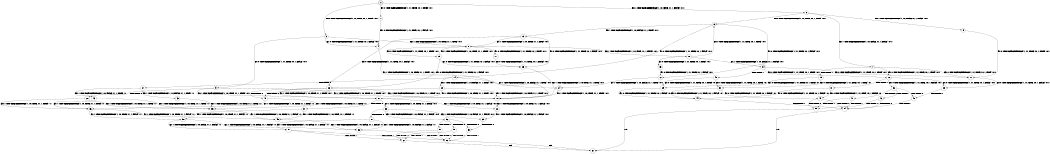 digraph BCG {
size = "7, 10.5";
center = TRUE;
node [shape = circle];
0 [peripheries = 2];
0 -> 1 [label = "EX !0 !ATOMIC_EXCH_BRANCH (1, +1, TRUE, +0, 1, TRUE) !:0:1:"];
0 -> 2 [label = "EX !1 !ATOMIC_EXCH_BRANCH (1, +0, TRUE, +1, 1, FALSE) !:0:1:"];
0 -> 3 [label = "EX !0 !ATOMIC_EXCH_BRANCH (1, +1, TRUE, +0, 1, TRUE) !:0:1:"];
1 -> 4 [label = "EX !0 !ATOMIC_EXCH_BRANCH (1, +1, TRUE, +0, 1, FALSE) !:0:1:"];
2 -> 5 [label = "EX !1 !ATOMIC_EXCH_BRANCH (1, +0, FALSE, +1, 1, FALSE) !:0:1:"];
2 -> 6 [label = "EX !0 !ATOMIC_EXCH_BRANCH (1, +1, TRUE, +0, 1, TRUE) !:0:1:"];
2 -> 7 [label = "EX !1 !ATOMIC_EXCH_BRANCH (1, +0, FALSE, +1, 1, FALSE) !:0:1:"];
3 -> 4 [label = "EX !0 !ATOMIC_EXCH_BRANCH (1, +1, TRUE, +0, 1, FALSE) !:0:1:"];
3 -> 8 [label = "EX !1 !ATOMIC_EXCH_BRANCH (1, +0, TRUE, +1, 1, TRUE) !:0:1:"];
3 -> 9 [label = "EX !0 !ATOMIC_EXCH_BRANCH (1, +1, TRUE, +0, 1, FALSE) !:0:1:"];
4 -> 10 [label = "EX !1 !ATOMIC_EXCH_BRANCH (1, +0, TRUE, +1, 1, TRUE) !:0:1:"];
5 -> 11 [label = "EX !0 !ATOMIC_EXCH_BRANCH (1, +1, TRUE, +0, 1, TRUE) !:0:1:"];
6 -> 12 [label = "EX !0 !ATOMIC_EXCH_BRANCH (1, +1, TRUE, +0, 1, FALSE) !:0:1:"];
6 -> 13 [label = "EX !1 !ATOMIC_EXCH_BRANCH (1, +0, FALSE, +1, 1, TRUE) !:0:1:"];
6 -> 14 [label = "EX !0 !ATOMIC_EXCH_BRANCH (1, +1, TRUE, +0, 1, FALSE) !:0:1:"];
7 -> 11 [label = "EX !0 !ATOMIC_EXCH_BRANCH (1, +1, TRUE, +0, 1, TRUE) !:0:1:"];
7 -> 15 [label = "TERMINATE !1"];
7 -> 16 [label = "EX !0 !ATOMIC_EXCH_BRANCH (1, +1, TRUE, +0, 1, TRUE) !:0:1:"];
8 -> 17 [label = "EX !0 !ATOMIC_EXCH_BRANCH (1, +1, TRUE, +0, 1, TRUE) !:0:1:"];
8 -> 18 [label = "EX !1 !ATOMIC_EXCH_BRANCH (1, +0, TRUE, +1, 1, FALSE) !:0:1:"];
8 -> 19 [label = "EX !0 !ATOMIC_EXCH_BRANCH (1, +1, TRUE, +0, 1, TRUE) !:0:1:"];
9 -> 10 [label = "EX !1 !ATOMIC_EXCH_BRANCH (1, +0, TRUE, +1, 1, TRUE) !:0:1:"];
9 -> 20 [label = "TERMINATE !0"];
9 -> 21 [label = "EX !1 !ATOMIC_EXCH_BRANCH (1, +0, TRUE, +1, 1, TRUE) !:0:1:"];
10 -> 22 [label = "EX !1 !ATOMIC_EXCH_BRANCH (1, +0, TRUE, +1, 1, FALSE) !:0:1:"];
11 -> 23 [label = "EX !0 !ATOMIC_EXCH_BRANCH (1, +1, TRUE, +0, 1, FALSE) !:0:1:"];
12 -> 24 [label = "EX !1 !ATOMIC_EXCH_BRANCH (1, +0, FALSE, +1, 1, TRUE) !:0:1:"];
13 -> 25 [label = "EX !0 !ATOMIC_EXCH_BRANCH (1, +1, TRUE, +0, 1, FALSE) !:0:1:"];
13 -> 8 [label = "EX !1 !ATOMIC_EXCH_BRANCH (1, +0, TRUE, +1, 1, TRUE) !:0:1:"];
13 -> 26 [label = "EX !0 !ATOMIC_EXCH_BRANCH (1, +1, TRUE, +0, 1, FALSE) !:0:1:"];
14 -> 24 [label = "EX !1 !ATOMIC_EXCH_BRANCH (1, +0, FALSE, +1, 1, TRUE) !:0:1:"];
14 -> 27 [label = "TERMINATE !0"];
14 -> 28 [label = "EX !1 !ATOMIC_EXCH_BRANCH (1, +0, FALSE, +1, 1, TRUE) !:0:1:"];
15 -> 29 [label = "EX !0 !ATOMIC_EXCH_BRANCH (1, +1, TRUE, +0, 1, TRUE) !:0:"];
15 -> 30 [label = "EX !0 !ATOMIC_EXCH_BRANCH (1, +1, TRUE, +0, 1, TRUE) !:0:"];
16 -> 23 [label = "EX !0 !ATOMIC_EXCH_BRANCH (1, +1, TRUE, +0, 1, FALSE) !:0:1:"];
16 -> 31 [label = "TERMINATE !1"];
16 -> 32 [label = "EX !0 !ATOMIC_EXCH_BRANCH (1, +1, TRUE, +0, 1, FALSE) !:0:1:"];
17 -> 25 [label = "EX !0 !ATOMIC_EXCH_BRANCH (1, +1, TRUE, +0, 1, FALSE) !:0:1:"];
18 -> 33 [label = "EX !0 !ATOMIC_EXCH_BRANCH (1, +1, TRUE, +0, 1, TRUE) !:0:1:"];
18 -> 34 [label = "EX !1 !ATOMIC_EXCH_BRANCH (1, +0, FALSE, +1, 1, FALSE) !:0:1:"];
18 -> 6 [label = "EX !0 !ATOMIC_EXCH_BRANCH (1, +1, TRUE, +0, 1, TRUE) !:0:1:"];
19 -> 25 [label = "EX !0 !ATOMIC_EXCH_BRANCH (1, +1, TRUE, +0, 1, FALSE) !:0:1:"];
19 -> 8 [label = "EX !1 !ATOMIC_EXCH_BRANCH (1, +0, TRUE, +1, 1, TRUE) !:0:1:"];
19 -> 26 [label = "EX !0 !ATOMIC_EXCH_BRANCH (1, +1, TRUE, +0, 1, FALSE) !:0:1:"];
20 -> 35 [label = "EX !1 !ATOMIC_EXCH_BRANCH (1, +0, TRUE, +1, 1, TRUE) !:1:"];
20 -> 36 [label = "EX !1 !ATOMIC_EXCH_BRANCH (1, +0, TRUE, +1, 1, TRUE) !:1:"];
21 -> 22 [label = "EX !1 !ATOMIC_EXCH_BRANCH (1, +0, TRUE, +1, 1, FALSE) !:0:1:"];
21 -> 37 [label = "TERMINATE !0"];
21 -> 38 [label = "EX !1 !ATOMIC_EXCH_BRANCH (1, +0, TRUE, +1, 1, FALSE) !:0:1:"];
22 -> 39 [label = "EX !1 !ATOMIC_EXCH_BRANCH (1, +0, FALSE, +1, 1, FALSE) !:0:1:"];
23 -> 40 [label = "TERMINATE !0"];
24 -> 10 [label = "EX !1 !ATOMIC_EXCH_BRANCH (1, +0, TRUE, +1, 1, TRUE) !:0:1:"];
25 -> 10 [label = "EX !1 !ATOMIC_EXCH_BRANCH (1, +0, TRUE, +1, 1, TRUE) !:0:1:"];
26 -> 10 [label = "EX !1 !ATOMIC_EXCH_BRANCH (1, +0, TRUE, +1, 1, TRUE) !:0:1:"];
26 -> 41 [label = "TERMINATE !0"];
26 -> 21 [label = "EX !1 !ATOMIC_EXCH_BRANCH (1, +0, TRUE, +1, 1, TRUE) !:0:1:"];
27 -> 42 [label = "EX !1 !ATOMIC_EXCH_BRANCH (1, +0, FALSE, +1, 1, TRUE) !:1:"];
27 -> 43 [label = "EX !1 !ATOMIC_EXCH_BRANCH (1, +0, FALSE, +1, 1, TRUE) !:1:"];
28 -> 10 [label = "EX !1 !ATOMIC_EXCH_BRANCH (1, +0, TRUE, +1, 1, TRUE) !:0:1:"];
28 -> 41 [label = "TERMINATE !0"];
28 -> 21 [label = "EX !1 !ATOMIC_EXCH_BRANCH (1, +0, TRUE, +1, 1, TRUE) !:0:1:"];
29 -> 44 [label = "EX !0 !ATOMIC_EXCH_BRANCH (1, +1, TRUE, +0, 1, FALSE) !:0:"];
30 -> 44 [label = "EX !0 !ATOMIC_EXCH_BRANCH (1, +1, TRUE, +0, 1, FALSE) !:0:"];
30 -> 45 [label = "EX !0 !ATOMIC_EXCH_BRANCH (1, +1, TRUE, +0, 1, FALSE) !:0:"];
31 -> 44 [label = "EX !0 !ATOMIC_EXCH_BRANCH (1, +1, TRUE, +0, 1, FALSE) !:0:"];
31 -> 45 [label = "EX !0 !ATOMIC_EXCH_BRANCH (1, +1, TRUE, +0, 1, FALSE) !:0:"];
32 -> 40 [label = "TERMINATE !0"];
32 -> 46 [label = "TERMINATE !1"];
32 -> 47 [label = "TERMINATE !0"];
33 -> 12 [label = "EX !0 !ATOMIC_EXCH_BRANCH (1, +1, TRUE, +0, 1, FALSE) !:0:1:"];
34 -> 11 [label = "EX !0 !ATOMIC_EXCH_BRANCH (1, +1, TRUE, +0, 1, TRUE) !:0:1:"];
34 -> 48 [label = "TERMINATE !1"];
34 -> 16 [label = "EX !0 !ATOMIC_EXCH_BRANCH (1, +1, TRUE, +0, 1, TRUE) !:0:1:"];
35 -> 49 [label = "EX !1 !ATOMIC_EXCH_BRANCH (1, +0, TRUE, +1, 1, FALSE) !:1:"];
36 -> 49 [label = "EX !1 !ATOMIC_EXCH_BRANCH (1, +0, TRUE, +1, 1, FALSE) !:1:"];
36 -> 50 [label = "EX !1 !ATOMIC_EXCH_BRANCH (1, +0, TRUE, +1, 1, FALSE) !:1:"];
37 -> 49 [label = "EX !1 !ATOMIC_EXCH_BRANCH (1, +0, TRUE, +1, 1, FALSE) !:1:"];
37 -> 50 [label = "EX !1 !ATOMIC_EXCH_BRANCH (1, +0, TRUE, +1, 1, FALSE) !:1:"];
38 -> 39 [label = "EX !1 !ATOMIC_EXCH_BRANCH (1, +0, FALSE, +1, 1, FALSE) !:0:1:"];
38 -> 51 [label = "TERMINATE !0"];
38 -> 52 [label = "EX !1 !ATOMIC_EXCH_BRANCH (1, +0, FALSE, +1, 1, FALSE) !:0:1:"];
39 -> 53 [label = "TERMINATE !0"];
40 -> 54 [label = "TERMINATE !1"];
41 -> 35 [label = "EX !1 !ATOMIC_EXCH_BRANCH (1, +0, TRUE, +1, 1, TRUE) !:1:"];
41 -> 36 [label = "EX !1 !ATOMIC_EXCH_BRANCH (1, +0, TRUE, +1, 1, TRUE) !:1:"];
42 -> 35 [label = "EX !1 !ATOMIC_EXCH_BRANCH (1, +0, TRUE, +1, 1, TRUE) !:1:"];
43 -> 35 [label = "EX !1 !ATOMIC_EXCH_BRANCH (1, +0, TRUE, +1, 1, TRUE) !:1:"];
43 -> 36 [label = "EX !1 !ATOMIC_EXCH_BRANCH (1, +0, TRUE, +1, 1, TRUE) !:1:"];
44 -> 54 [label = "TERMINATE !0"];
45 -> 54 [label = "TERMINATE !0"];
45 -> 55 [label = "TERMINATE !0"];
46 -> 54 [label = "TERMINATE !0"];
46 -> 55 [label = "TERMINATE !0"];
47 -> 54 [label = "TERMINATE !1"];
47 -> 55 [label = "TERMINATE !1"];
48 -> 29 [label = "EX !0 !ATOMIC_EXCH_BRANCH (1, +1, TRUE, +0, 1, TRUE) !:0:"];
48 -> 30 [label = "EX !0 !ATOMIC_EXCH_BRANCH (1, +1, TRUE, +0, 1, TRUE) !:0:"];
49 -> 56 [label = "EX !1 !ATOMIC_EXCH_BRANCH (1, +0, FALSE, +1, 1, FALSE) !:1:"];
50 -> 56 [label = "EX !1 !ATOMIC_EXCH_BRANCH (1, +0, FALSE, +1, 1, FALSE) !:1:"];
50 -> 57 [label = "EX !1 !ATOMIC_EXCH_BRANCH (1, +0, FALSE, +1, 1, FALSE) !:1:"];
51 -> 56 [label = "EX !1 !ATOMIC_EXCH_BRANCH (1, +0, FALSE, +1, 1, FALSE) !:1:"];
51 -> 57 [label = "EX !1 !ATOMIC_EXCH_BRANCH (1, +0, FALSE, +1, 1, FALSE) !:1:"];
52 -> 53 [label = "TERMINATE !0"];
52 -> 58 [label = "TERMINATE !1"];
52 -> 59 [label = "TERMINATE !0"];
53 -> 60 [label = "TERMINATE !1"];
54 -> 61 [label = "exit"];
55 -> 61 [label = "exit"];
56 -> 60 [label = "TERMINATE !1"];
57 -> 60 [label = "TERMINATE !1"];
57 -> 62 [label = "TERMINATE !1"];
58 -> 60 [label = "TERMINATE !0"];
58 -> 62 [label = "TERMINATE !0"];
59 -> 60 [label = "TERMINATE !1"];
59 -> 62 [label = "TERMINATE !1"];
60 -> 61 [label = "exit"];
62 -> 61 [label = "exit"];
}
